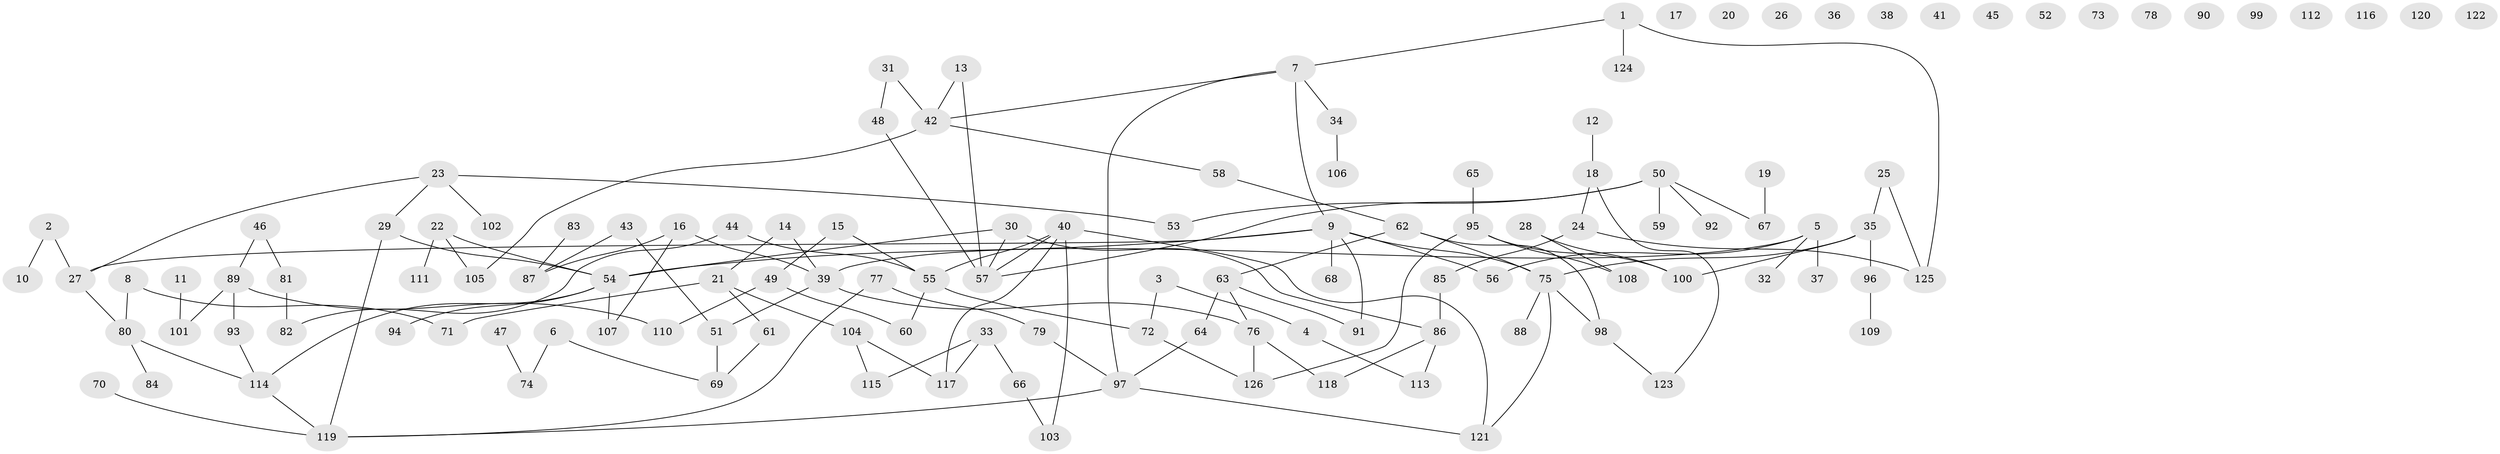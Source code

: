 // coarse degree distribution, {6: 0.02127659574468085, 14: 0.02127659574468085, 3: 0.2127659574468085, 4: 0.19148936170212766, 7: 0.02127659574468085, 1: 0.2127659574468085, 2: 0.2765957446808511, 8: 0.02127659574468085, 5: 0.02127659574468085}
// Generated by graph-tools (version 1.1) at 2025/48/03/04/25 22:48:16]
// undirected, 126 vertices, 143 edges
graph export_dot {
  node [color=gray90,style=filled];
  1;
  2;
  3;
  4;
  5;
  6;
  7;
  8;
  9;
  10;
  11;
  12;
  13;
  14;
  15;
  16;
  17;
  18;
  19;
  20;
  21;
  22;
  23;
  24;
  25;
  26;
  27;
  28;
  29;
  30;
  31;
  32;
  33;
  34;
  35;
  36;
  37;
  38;
  39;
  40;
  41;
  42;
  43;
  44;
  45;
  46;
  47;
  48;
  49;
  50;
  51;
  52;
  53;
  54;
  55;
  56;
  57;
  58;
  59;
  60;
  61;
  62;
  63;
  64;
  65;
  66;
  67;
  68;
  69;
  70;
  71;
  72;
  73;
  74;
  75;
  76;
  77;
  78;
  79;
  80;
  81;
  82;
  83;
  84;
  85;
  86;
  87;
  88;
  89;
  90;
  91;
  92;
  93;
  94;
  95;
  96;
  97;
  98;
  99;
  100;
  101;
  102;
  103;
  104;
  105;
  106;
  107;
  108;
  109;
  110;
  111;
  112;
  113;
  114;
  115;
  116;
  117;
  118;
  119;
  120;
  121;
  122;
  123;
  124;
  125;
  126;
  1 -- 7;
  1 -- 124;
  1 -- 125;
  2 -- 10;
  2 -- 27;
  3 -- 4;
  3 -- 72;
  4 -- 113;
  5 -- 32;
  5 -- 37;
  5 -- 39;
  5 -- 56;
  6 -- 69;
  6 -- 74;
  7 -- 9;
  7 -- 34;
  7 -- 42;
  7 -- 97;
  8 -- 71;
  8 -- 80;
  9 -- 27;
  9 -- 54;
  9 -- 56;
  9 -- 68;
  9 -- 75;
  9 -- 91;
  11 -- 101;
  12 -- 18;
  13 -- 42;
  13 -- 57;
  14 -- 21;
  14 -- 39;
  15 -- 49;
  15 -- 55;
  16 -- 39;
  16 -- 87;
  16 -- 107;
  18 -- 24;
  18 -- 123;
  19 -- 67;
  21 -- 61;
  21 -- 71;
  21 -- 104;
  22 -- 54;
  22 -- 105;
  22 -- 111;
  23 -- 27;
  23 -- 29;
  23 -- 53;
  23 -- 102;
  24 -- 85;
  24 -- 125;
  25 -- 35;
  25 -- 125;
  27 -- 80;
  28 -- 100;
  28 -- 108;
  29 -- 54;
  29 -- 119;
  30 -- 54;
  30 -- 57;
  30 -- 86;
  31 -- 42;
  31 -- 48;
  33 -- 66;
  33 -- 115;
  33 -- 117;
  34 -- 106;
  35 -- 75;
  35 -- 96;
  35 -- 100;
  39 -- 51;
  39 -- 76;
  40 -- 55;
  40 -- 57;
  40 -- 103;
  40 -- 117;
  40 -- 121;
  42 -- 58;
  42 -- 105;
  43 -- 51;
  43 -- 87;
  44 -- 55;
  44 -- 82;
  46 -- 81;
  46 -- 89;
  47 -- 74;
  48 -- 57;
  49 -- 60;
  49 -- 110;
  50 -- 53;
  50 -- 57;
  50 -- 59;
  50 -- 67;
  50 -- 92;
  51 -- 69;
  54 -- 94;
  54 -- 107;
  54 -- 114;
  55 -- 60;
  55 -- 72;
  58 -- 62;
  61 -- 69;
  62 -- 63;
  62 -- 75;
  62 -- 98;
  63 -- 64;
  63 -- 76;
  63 -- 91;
  64 -- 97;
  65 -- 95;
  66 -- 103;
  70 -- 119;
  72 -- 126;
  75 -- 88;
  75 -- 98;
  75 -- 121;
  76 -- 118;
  76 -- 126;
  77 -- 79;
  77 -- 119;
  79 -- 97;
  80 -- 84;
  80 -- 114;
  81 -- 82;
  83 -- 87;
  85 -- 86;
  86 -- 113;
  86 -- 118;
  89 -- 93;
  89 -- 101;
  89 -- 110;
  93 -- 114;
  95 -- 100;
  95 -- 108;
  95 -- 126;
  96 -- 109;
  97 -- 119;
  97 -- 121;
  98 -- 123;
  104 -- 115;
  104 -- 117;
  114 -- 119;
}
